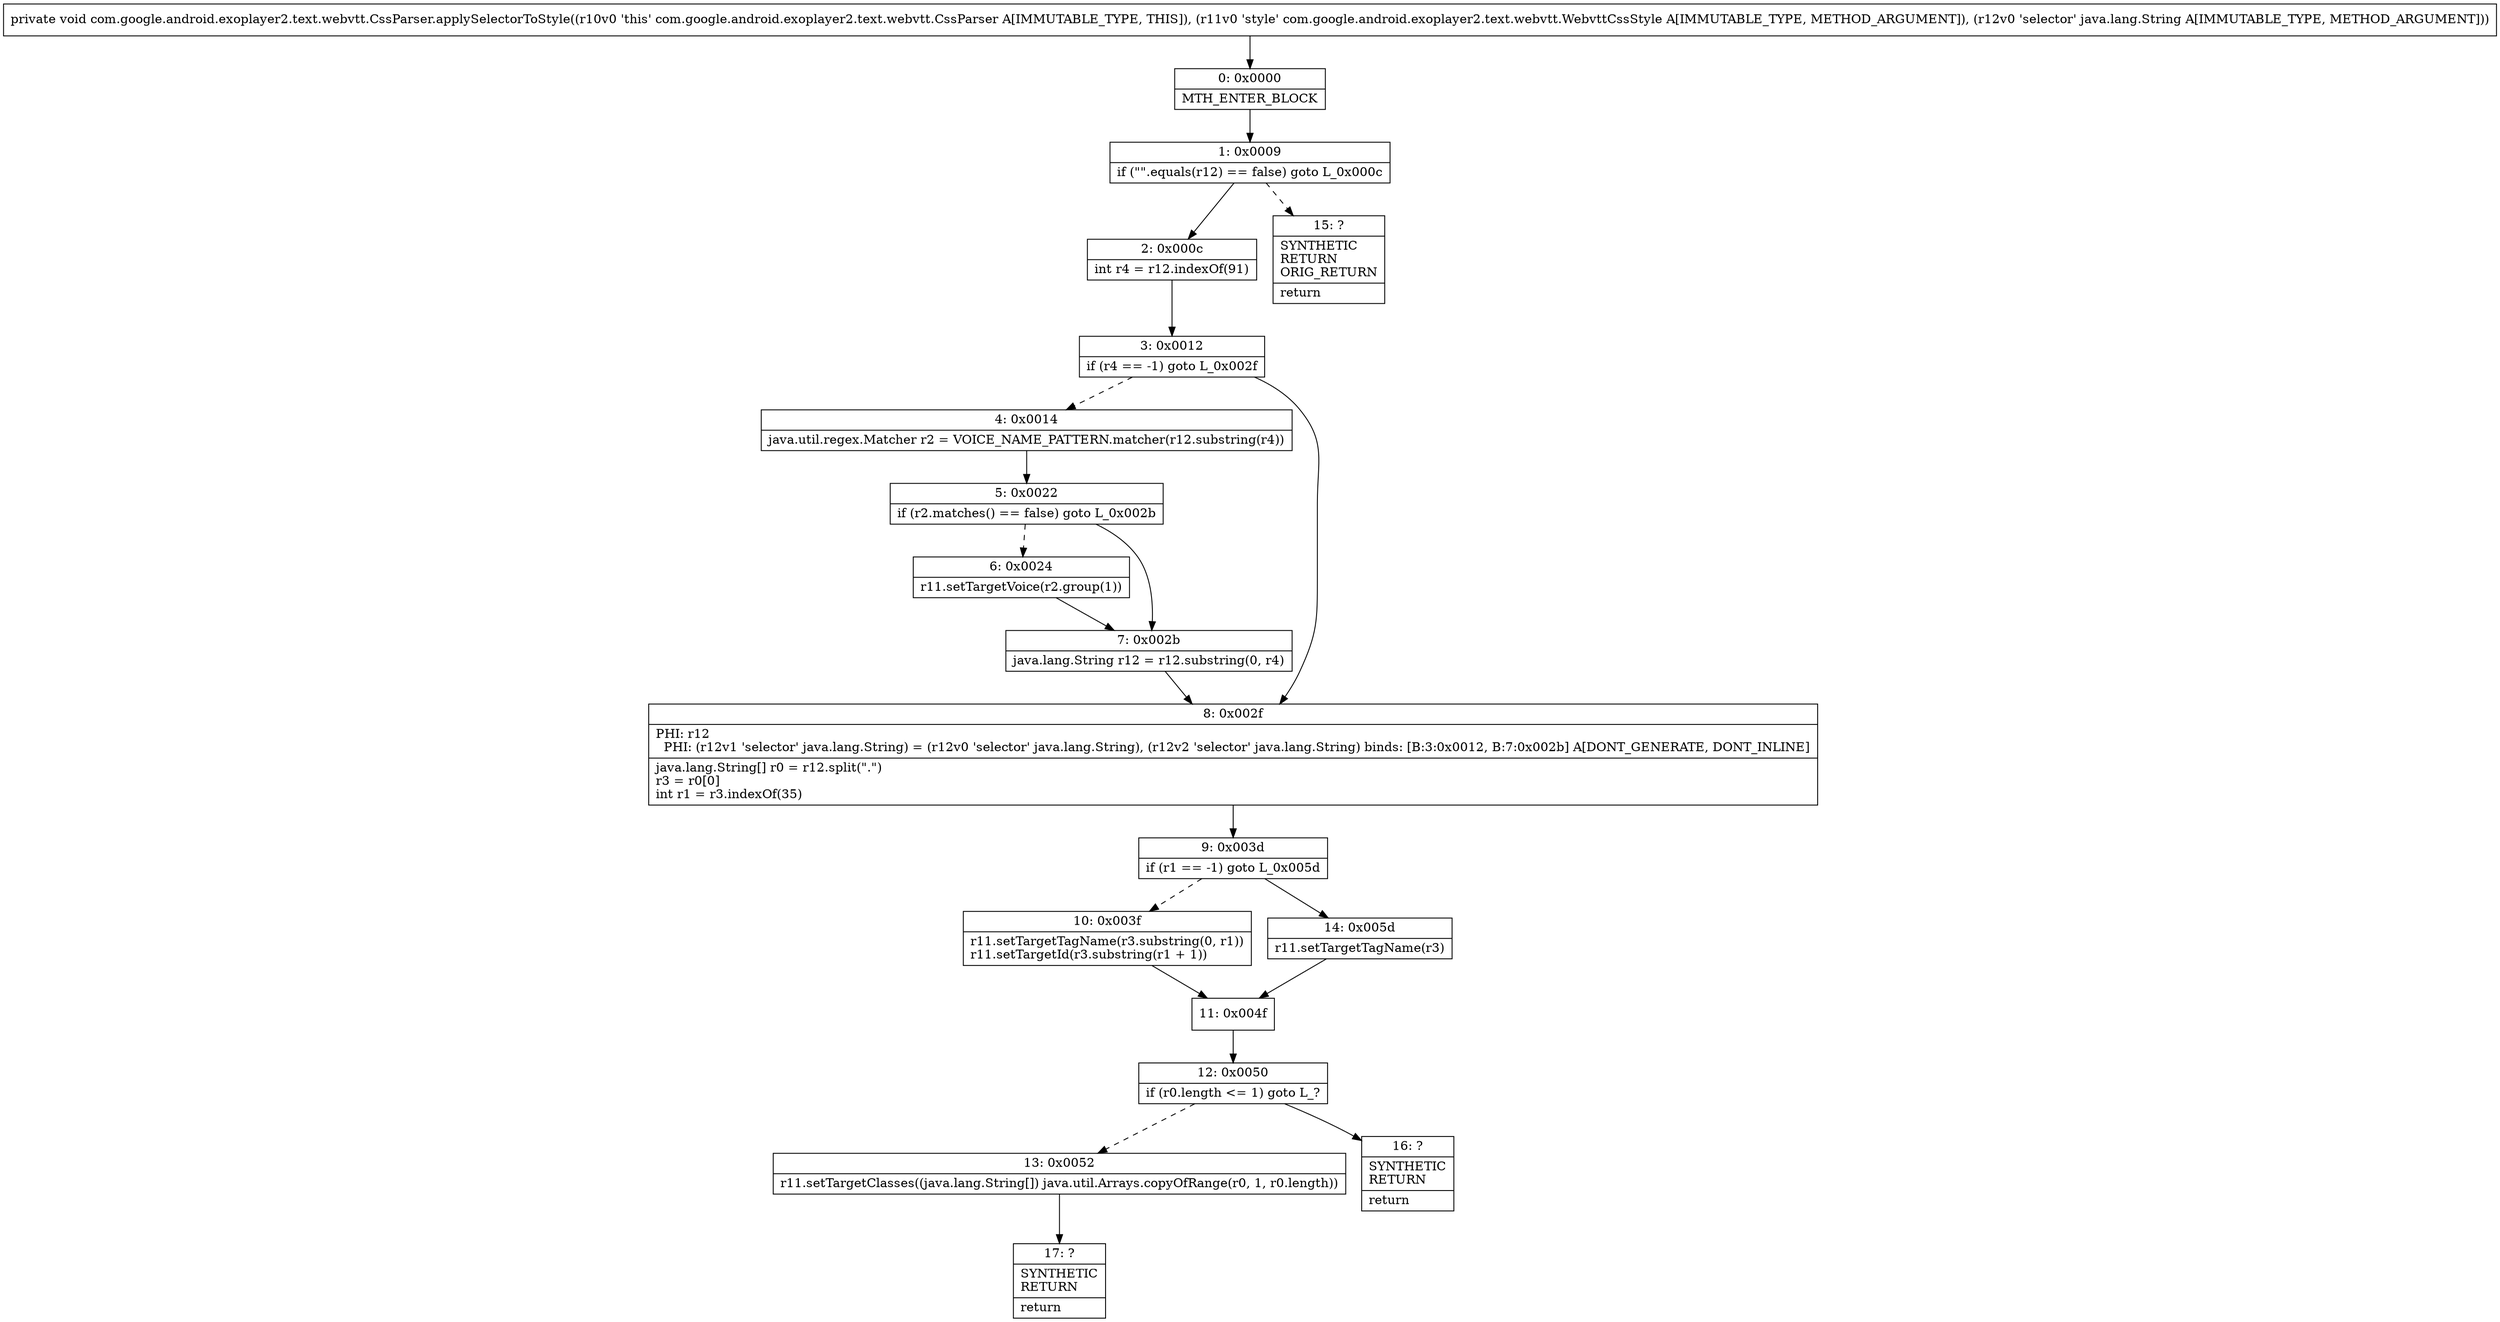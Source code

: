 digraph "CFG forcom.google.android.exoplayer2.text.webvtt.CssParser.applySelectorToStyle(Lcom\/google\/android\/exoplayer2\/text\/webvtt\/WebvttCssStyle;Ljava\/lang\/String;)V" {
Node_0 [shape=record,label="{0\:\ 0x0000|MTH_ENTER_BLOCK\l}"];
Node_1 [shape=record,label="{1\:\ 0x0009|if (\"\".equals(r12) == false) goto L_0x000c\l}"];
Node_2 [shape=record,label="{2\:\ 0x000c|int r4 = r12.indexOf(91)\l}"];
Node_3 [shape=record,label="{3\:\ 0x0012|if (r4 == \-1) goto L_0x002f\l}"];
Node_4 [shape=record,label="{4\:\ 0x0014|java.util.regex.Matcher r2 = VOICE_NAME_PATTERN.matcher(r12.substring(r4))\l}"];
Node_5 [shape=record,label="{5\:\ 0x0022|if (r2.matches() == false) goto L_0x002b\l}"];
Node_6 [shape=record,label="{6\:\ 0x0024|r11.setTargetVoice(r2.group(1))\l}"];
Node_7 [shape=record,label="{7\:\ 0x002b|java.lang.String r12 = r12.substring(0, r4)\l}"];
Node_8 [shape=record,label="{8\:\ 0x002f|PHI: r12 \l  PHI: (r12v1 'selector' java.lang.String) = (r12v0 'selector' java.lang.String), (r12v2 'selector' java.lang.String) binds: [B:3:0x0012, B:7:0x002b] A[DONT_GENERATE, DONT_INLINE]\l|java.lang.String[] r0 = r12.split(\".\")\lr3 = r0[0]\lint r1 = r3.indexOf(35)\l}"];
Node_9 [shape=record,label="{9\:\ 0x003d|if (r1 == \-1) goto L_0x005d\l}"];
Node_10 [shape=record,label="{10\:\ 0x003f|r11.setTargetTagName(r3.substring(0, r1))\lr11.setTargetId(r3.substring(r1 + 1))\l}"];
Node_11 [shape=record,label="{11\:\ 0x004f}"];
Node_12 [shape=record,label="{12\:\ 0x0050|if (r0.length \<= 1) goto L_?\l}"];
Node_13 [shape=record,label="{13\:\ 0x0052|r11.setTargetClasses((java.lang.String[]) java.util.Arrays.copyOfRange(r0, 1, r0.length))\l}"];
Node_14 [shape=record,label="{14\:\ 0x005d|r11.setTargetTagName(r3)\l}"];
Node_15 [shape=record,label="{15\:\ ?|SYNTHETIC\lRETURN\lORIG_RETURN\l|return\l}"];
Node_16 [shape=record,label="{16\:\ ?|SYNTHETIC\lRETURN\l|return\l}"];
Node_17 [shape=record,label="{17\:\ ?|SYNTHETIC\lRETURN\l|return\l}"];
MethodNode[shape=record,label="{private void com.google.android.exoplayer2.text.webvtt.CssParser.applySelectorToStyle((r10v0 'this' com.google.android.exoplayer2.text.webvtt.CssParser A[IMMUTABLE_TYPE, THIS]), (r11v0 'style' com.google.android.exoplayer2.text.webvtt.WebvttCssStyle A[IMMUTABLE_TYPE, METHOD_ARGUMENT]), (r12v0 'selector' java.lang.String A[IMMUTABLE_TYPE, METHOD_ARGUMENT])) }"];
MethodNode -> Node_0;
Node_0 -> Node_1;
Node_1 -> Node_2;
Node_1 -> Node_15[style=dashed];
Node_2 -> Node_3;
Node_3 -> Node_4[style=dashed];
Node_3 -> Node_8;
Node_4 -> Node_5;
Node_5 -> Node_6[style=dashed];
Node_5 -> Node_7;
Node_6 -> Node_7;
Node_7 -> Node_8;
Node_8 -> Node_9;
Node_9 -> Node_10[style=dashed];
Node_9 -> Node_14;
Node_10 -> Node_11;
Node_11 -> Node_12;
Node_12 -> Node_13[style=dashed];
Node_12 -> Node_16;
Node_13 -> Node_17;
Node_14 -> Node_11;
}

